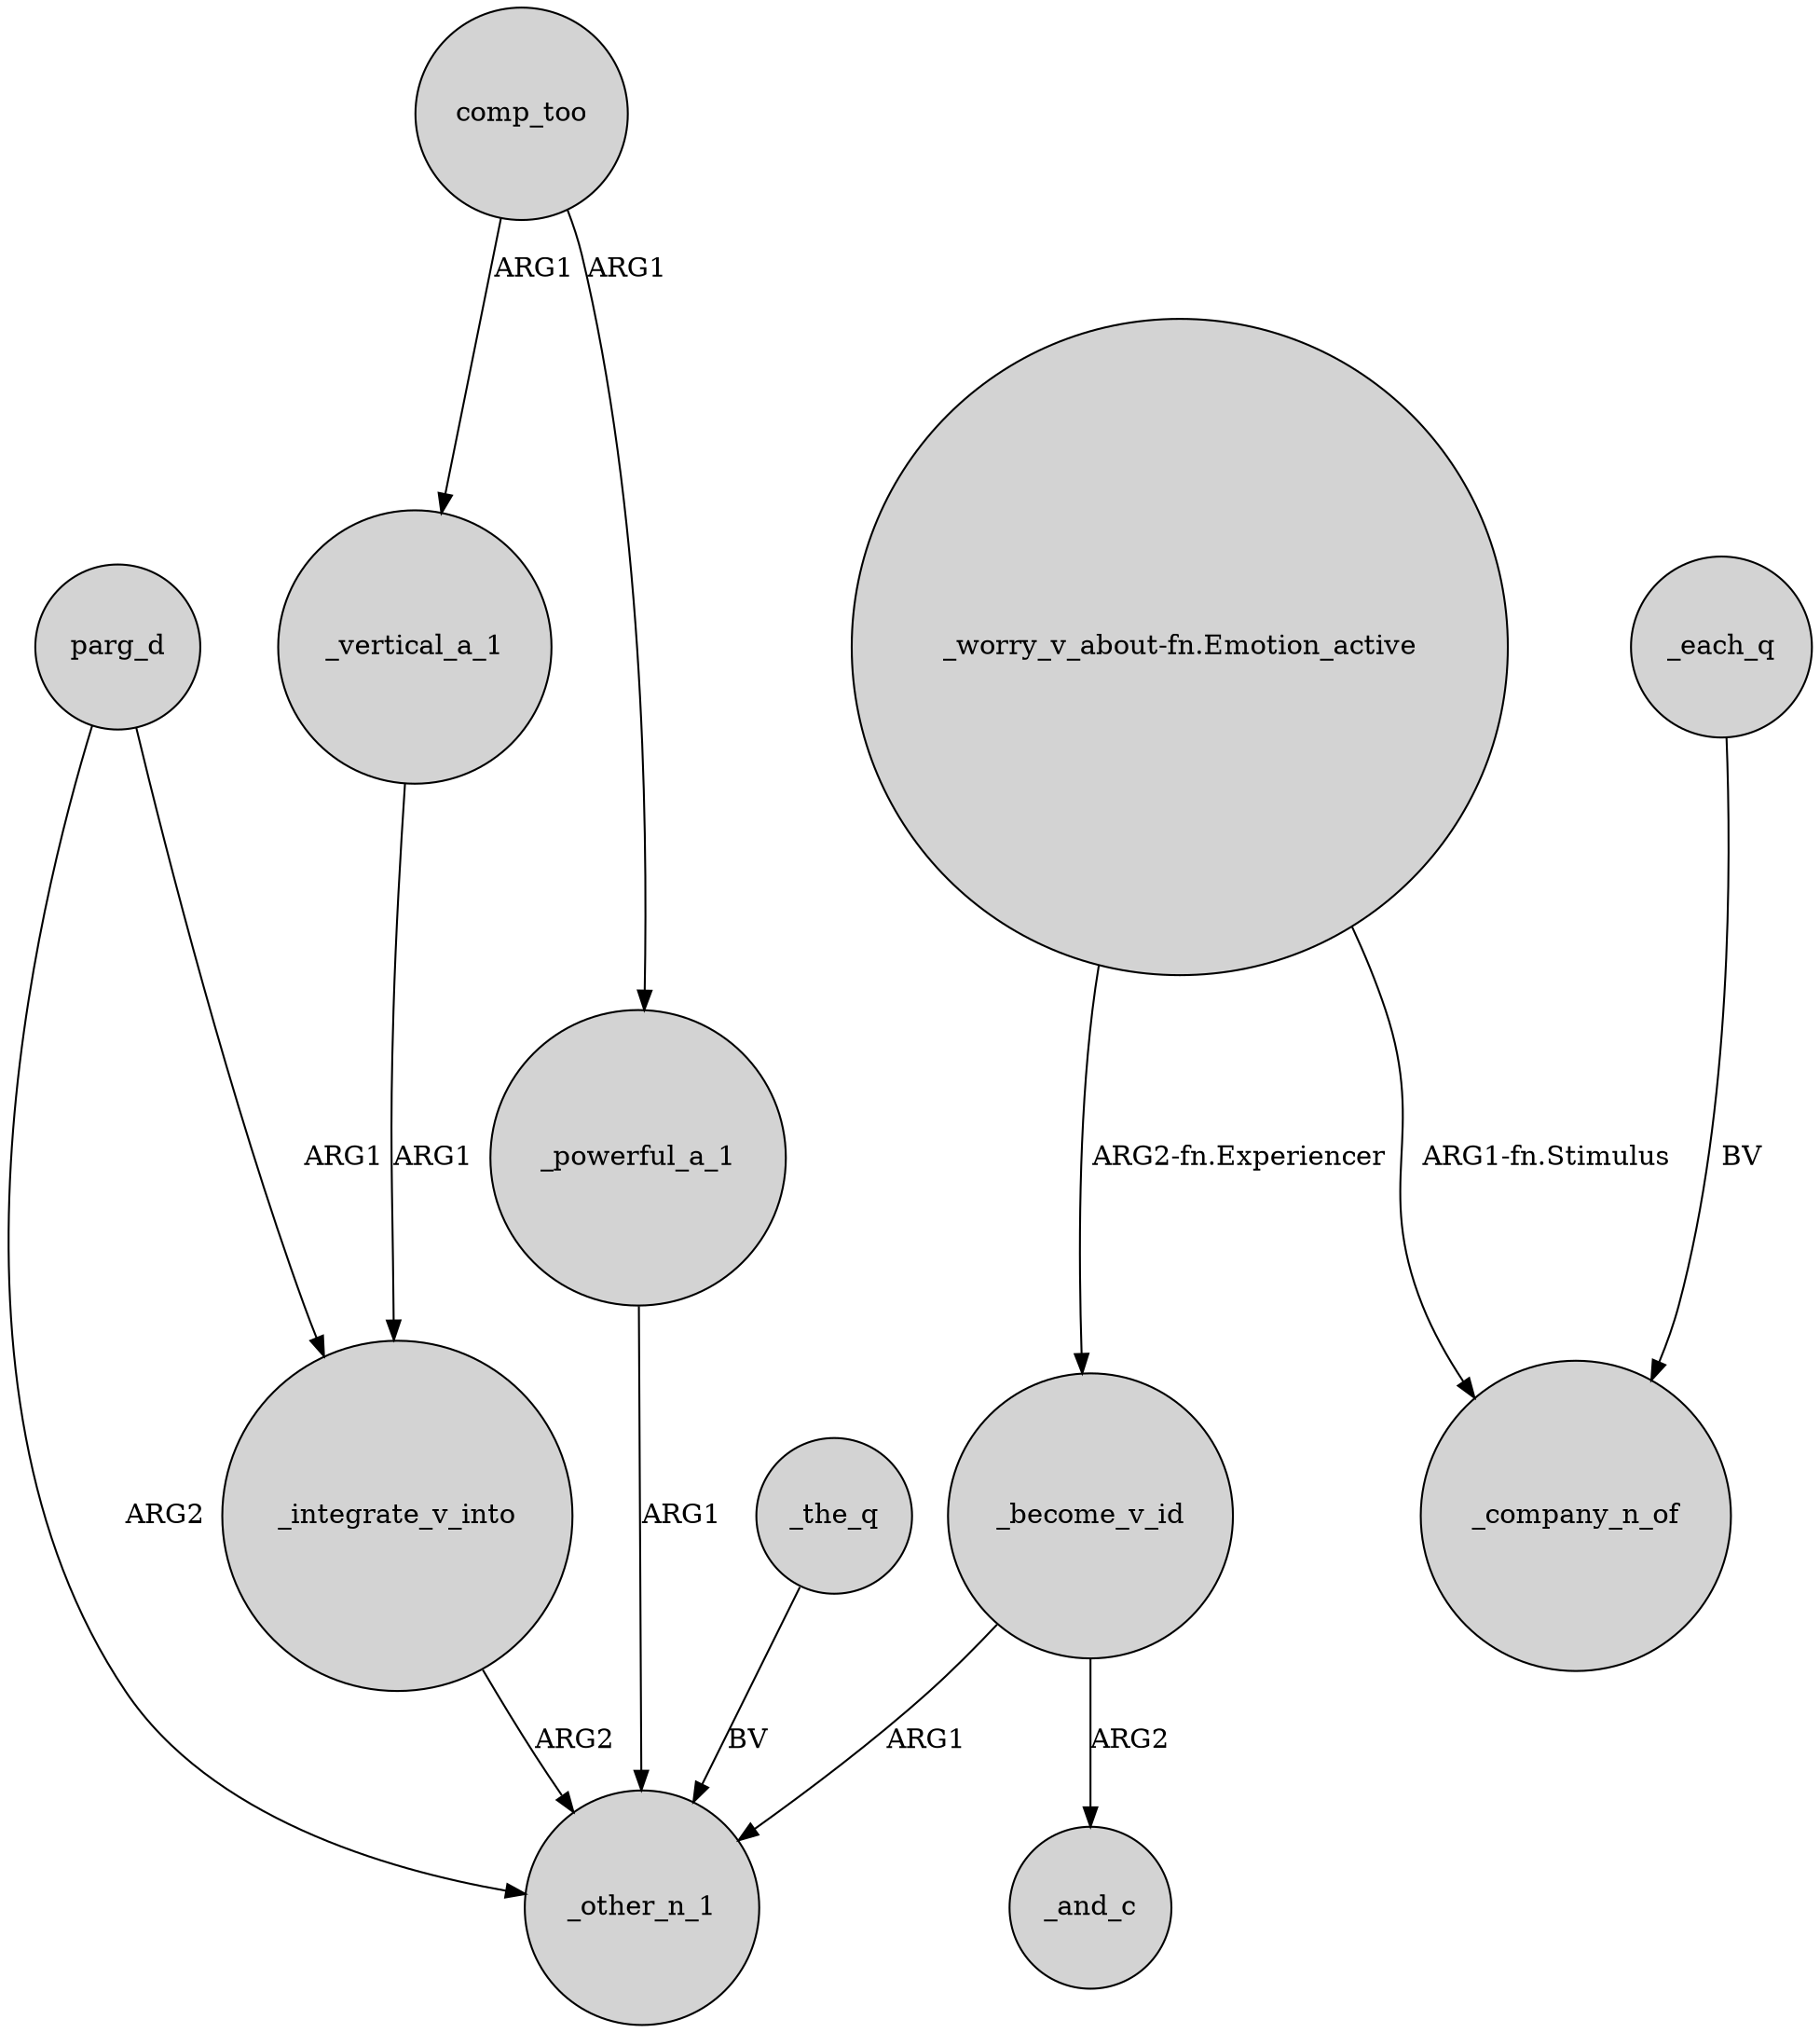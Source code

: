 digraph {
	node [shape=circle style=filled]
	parg_d -> _other_n_1 [label=ARG2]
	_vertical_a_1 -> _integrate_v_into [label=ARG1]
	_each_q -> _company_n_of [label=BV]
	_the_q -> _other_n_1 [label=BV]
	parg_d -> _integrate_v_into [label=ARG1]
	_powerful_a_1 -> _other_n_1 [label=ARG1]
	_become_v_id -> _other_n_1 [label=ARG1]
	"_worry_v_about-fn.Emotion_active" -> _company_n_of [label="ARG1-fn.Stimulus"]
	"_worry_v_about-fn.Emotion_active" -> _become_v_id [label="ARG2-fn.Experiencer"]
	comp_too -> _vertical_a_1 [label=ARG1]
	comp_too -> _powerful_a_1 [label=ARG1]
	_integrate_v_into -> _other_n_1 [label=ARG2]
	_become_v_id -> _and_c [label=ARG2]
}
